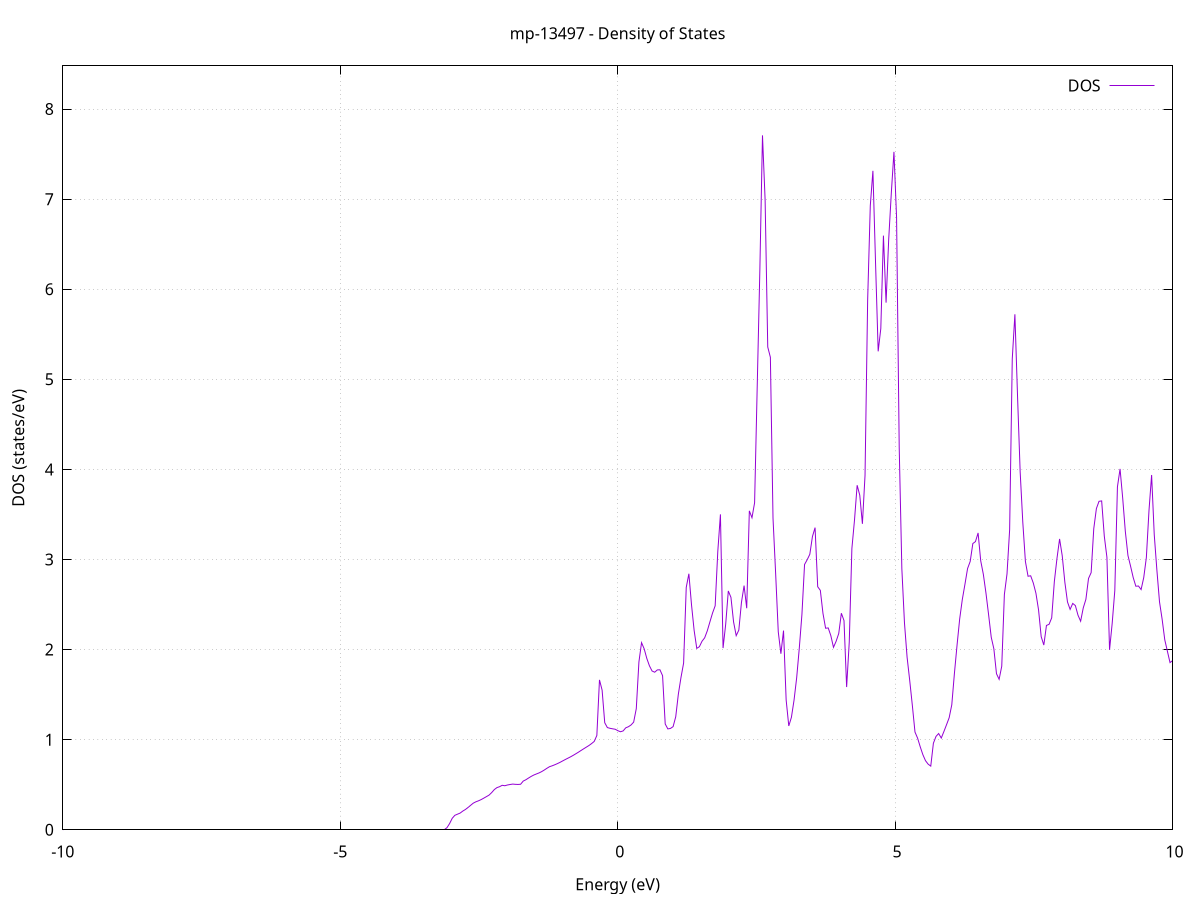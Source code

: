 set title 'mp-13497 - Density of States'
set xlabel 'Energy (eV)'
set ylabel 'DOS (states/eV)'
set grid
set xrange [-10:10]
set yrange [0:8.479]
set xzeroaxis lt -1
set terminal png size 800,600
set output 'mp-13497_dos_gnuplot.png'
plot '-' using 1:2 with lines title 'DOS'
-43.827800 0.000000
-43.780400 0.000000
-43.733000 0.000000
-43.685600 0.000000
-43.638300 0.000000
-43.590900 0.000000
-43.543500 0.000000
-43.496100 0.000000
-43.448700 0.000000
-43.401300 0.000000
-43.353900 0.000000
-43.306600 0.000000
-43.259200 0.000000
-43.211800 0.000000
-43.164400 0.000000
-43.117000 0.000000
-43.069600 0.000000
-43.022200 0.000000
-42.974900 0.000000
-42.927500 0.000000
-42.880100 0.000000
-42.832700 0.000000
-42.785300 0.000000
-42.737900 0.000000
-42.690500 0.000000
-42.643200 0.000000
-42.595800 0.000000
-42.548400 0.000000
-42.501000 0.000000
-42.453600 0.000000
-42.406200 0.000000
-42.358800 0.000000
-42.311500 0.000000
-42.264100 0.000000
-42.216700 0.000000
-42.169300 0.000000
-42.121900 0.000000
-42.074500 0.000000
-42.027100 0.000000
-41.979800 0.000000
-41.932400 0.000000
-41.885000 0.000000
-41.837600 0.000000
-41.790200 0.000000
-41.742800 0.000000
-41.695400 0.000000
-41.648100 0.000000
-41.600700 0.000000
-41.553300 0.000000
-41.505900 0.000000
-41.458500 0.000000
-41.411100 0.000000
-41.363700 0.000000
-41.316300 0.000000
-41.269000 0.000000
-41.221600 0.000000
-41.174200 0.000000
-41.126800 0.000000
-41.079400 0.000000
-41.032000 0.000000
-40.984600 0.000000
-40.937300 0.000000
-40.889900 0.000000
-40.842500 0.000000
-40.795100 0.000000
-40.747700 0.000000
-40.700300 0.000000
-40.652900 0.000000
-40.605600 0.000000
-40.558200 0.000000
-40.510800 0.000000
-40.463400 0.000000
-40.416000 0.000000
-40.368600 0.000000
-40.321200 0.000000
-40.273900 0.000000
-40.226500 0.000000
-40.179100 0.000000
-40.131700 0.000000
-40.084300 0.000000
-40.036900 0.000000
-39.989500 0.000000
-39.942200 0.000000
-39.894800 0.000000
-39.847400 0.000000
-39.800000 0.000000
-39.752600 0.000000
-39.705200 0.000000
-39.657800 0.000000
-39.610500 0.000000
-39.563100 0.000000
-39.515700 1340.765400
-39.468300 0.000000
-39.420900 0.000000
-39.373500 0.000000
-39.326100 0.000000
-39.278700 0.000000
-39.231400 0.000000
-39.184000 0.000000
-39.136600 0.000000
-39.089200 0.000000
-39.041800 0.000000
-38.994400 0.000000
-38.947000 0.000000
-38.899700 0.000000
-38.852300 0.000000
-38.804900 0.000000
-38.757500 0.000000
-38.710100 0.000000
-38.662700 0.000000
-38.615300 0.000000
-38.568000 0.000000
-38.520600 0.000000
-38.473200 0.000000
-38.425800 0.000000
-38.378400 0.000000
-38.331000 0.000000
-38.283600 0.000000
-38.236300 0.000000
-38.188900 0.000000
-38.141500 0.000000
-38.094100 0.000000
-38.046700 0.000000
-37.999300 0.000000
-37.951900 0.000000
-37.904600 0.000000
-37.857200 0.000000
-37.809800 0.000000
-37.762400 0.000000
-37.715000 0.000000
-37.667600 0.000000
-37.620200 0.000000
-37.572900 0.000000
-37.525500 0.000000
-37.478100 0.000000
-37.430700 0.000000
-37.383300 0.000000
-37.335900 0.000000
-37.288500 0.000000
-37.241100 0.000000
-37.193800 0.000000
-37.146400 0.000000
-37.099000 0.000000
-37.051600 0.000000
-37.004200 0.000000
-36.956800 0.000000
-36.909400 0.000000
-36.862100 0.000000
-36.814700 0.000000
-36.767300 0.000000
-36.719900 0.000000
-36.672500 0.000000
-36.625100 0.000000
-36.577700 0.000000
-36.530400 0.000000
-36.483000 0.000000
-36.435600 0.000000
-36.388200 0.000000
-36.340800 0.000000
-36.293400 0.000000
-36.246000 0.000000
-36.198700 0.000000
-36.151300 0.000000
-36.103900 0.000000
-36.056500 0.000000
-36.009100 0.000000
-35.961700 0.000000
-35.914300 0.000000
-35.867000 0.000000
-35.819600 0.000000
-35.772200 0.000000
-35.724800 0.000000
-35.677400 0.000000
-35.630000 0.000000
-35.582600 0.000000
-35.535300 0.000000
-35.487900 0.000000
-35.440500 0.000000
-35.393100 0.000000
-35.345700 0.000000
-35.298300 0.000000
-35.250900 0.000000
-35.203500 0.000000
-35.156200 0.000000
-35.108800 0.000000
-35.061400 0.000000
-35.014000 0.000000
-34.966600 0.000000
-34.919200 0.000000
-34.871800 0.000000
-34.824500 0.000000
-34.777100 0.000000
-34.729700 0.000000
-34.682300 0.000000
-34.634900 0.000000
-34.587500 0.000000
-34.540100 0.000000
-34.492800 0.000000
-34.445400 0.000000
-34.398000 0.000000
-34.350600 0.000000
-34.303200 0.000000
-34.255800 0.000000
-34.208400 0.000000
-34.161100 0.000000
-34.113700 0.000000
-34.066300 0.000000
-34.018900 0.000000
-33.971500 0.000000
-33.924100 0.000000
-33.876700 0.000000
-33.829400 0.000000
-33.782000 0.000000
-33.734600 0.000000
-33.687200 0.000000
-33.639800 0.000000
-33.592400 0.000000
-33.545000 0.000000
-33.497700 0.000000
-33.450300 0.000000
-33.402900 0.000000
-33.355500 0.000000
-33.308100 0.000000
-33.260700 0.000000
-33.213300 0.000000
-33.166000 0.000000
-33.118600 0.000000
-33.071200 0.000000
-33.023800 0.000000
-32.976400 0.000000
-32.929000 0.000000
-32.881600 0.000000
-32.834200 0.000000
-32.786900 0.000000
-32.739500 0.000000
-32.692100 0.000000
-32.644700 0.000000
-32.597300 0.000000
-32.549900 0.000000
-32.502500 0.000000
-32.455200 0.000000
-32.407800 0.000000
-32.360400 0.000000
-32.313000 0.000000
-32.265600 0.000000
-32.218200 0.000000
-32.170800 0.000000
-32.123500 0.000000
-32.076100 0.000000
-32.028700 0.000000
-31.981300 0.000000
-31.933900 0.000000
-31.886500 0.000000
-31.839100 0.000000
-31.791800 0.000000
-31.744400 0.000000
-31.697000 0.000000
-31.649600 0.000000
-31.602200 0.000000
-31.554800 0.000000
-31.507400 0.000000
-31.460100 0.000000
-31.412700 0.000000
-31.365300 0.000000
-31.317900 0.000000
-31.270500 0.000000
-31.223100 0.000000
-31.175700 0.000000
-31.128400 0.000000
-31.081000 0.000000
-31.033600 0.000000
-30.986200 0.000000
-30.938800 0.000000
-30.891400 0.000000
-30.844000 0.000000
-30.796600 0.000000
-30.749300 0.000000
-30.701900 0.000000
-30.654500 0.000000
-30.607100 0.000000
-30.559700 0.000000
-30.512300 0.000000
-30.464900 0.000000
-30.417600 0.000000
-30.370200 0.000000
-30.322800 0.000000
-30.275400 0.000000
-30.228000 0.000000
-30.180600 0.000000
-30.133200 0.000000
-30.085900 0.000000
-30.038500 0.000000
-29.991100 0.000000
-29.943700 0.000000
-29.896300 0.000000
-29.848900 0.000000
-29.801500 0.000000
-29.754200 0.000000
-29.706800 0.000000
-29.659400 0.000000
-29.612000 0.000000
-29.564600 0.000000
-29.517200 0.000000
-29.469800 0.000000
-29.422500 0.000000
-29.375100 0.000000
-29.327700 0.000000
-29.280300 0.000000
-29.232900 0.000000
-29.185500 0.000000
-29.138100 0.000000
-29.090800 0.000000
-29.043400 0.000000
-28.996000 0.000000
-28.948600 0.000000
-28.901200 0.000000
-28.853800 0.000000
-28.806400 0.000000
-28.759000 0.000000
-28.711700 0.000000
-28.664300 0.000000
-28.616900 0.000000
-28.569500 0.000000
-28.522100 0.000000
-28.474700 0.000000
-28.427300 0.000000
-28.380000 0.000000
-28.332600 0.000000
-28.285200 0.000000
-28.237800 0.000000
-28.190400 0.000000
-28.143000 0.000000
-28.095600 0.000000
-28.048300 0.000000
-28.000900 0.000000
-27.953500 0.000000
-27.906100 0.000000
-27.858700 0.000000
-27.811300 0.000000
-27.763900 0.000000
-27.716600 0.000000
-27.669200 0.000000
-27.621800 0.000000
-27.574400 0.000000
-27.527000 0.000000
-27.479600 0.000000
-27.432200 0.000000
-27.384900 0.000000
-27.337500 0.000000
-27.290100 0.000000
-27.242700 0.000000
-27.195300 0.000000
-27.147900 0.000000
-27.100500 0.000000
-27.053200 0.000000
-27.005800 0.000000
-26.958400 0.000000
-26.911000 0.000000
-26.863600 0.000000
-26.816200 0.000000
-26.768800 0.000000
-26.721400 0.000000
-26.674100 0.000000
-26.626700 0.000000
-26.579300 0.000000
-26.531900 0.000000
-26.484500 0.000000
-26.437100 0.000000
-26.389700 0.000000
-26.342400 0.000000
-26.295000 0.000000
-26.247600 0.000000
-26.200200 0.000000
-26.152800 0.000000
-26.105400 0.000000
-26.058000 0.000000
-26.010700 0.000000
-25.963300 0.000000
-25.915900 0.000000
-25.868500 0.000000
-25.821100 0.000000
-25.773700 0.000000
-25.726300 0.000000
-25.679000 0.000000
-25.631600 0.000000
-25.584200 0.000000
-25.536800 0.000000
-25.489400 0.000000
-25.442000 0.000000
-25.394600 0.000000
-25.347300 0.000000
-25.299900 0.000000
-25.252500 0.000000
-25.205100 0.000000
-25.157700 0.000000
-25.110300 0.000000
-25.062900 0.000000
-25.015600 0.000000
-24.968200 0.000000
-24.920800 0.000000
-24.873400 0.000000
-24.826000 0.000000
-24.778600 0.000000
-24.731200 0.000000
-24.683800 0.000000
-24.636500 0.000000
-24.589100 0.000000
-24.541700 0.000000
-24.494300 0.000000
-24.446900 0.000000
-24.399500 0.000000
-24.352100 0.000000
-24.304800 0.000000
-24.257400 0.000000
-24.210000 0.000000
-24.162600 0.000000
-24.115200 0.000000
-24.067800 0.000000
-24.020400 0.000000
-23.973100 0.000000
-23.925700 0.000000
-23.878300 0.000000
-23.830900 0.000000
-23.783500 0.000000
-23.736100 0.000000
-23.688700 0.000000
-23.641400 0.000000
-23.594000 0.000000
-23.546600 0.000000
-23.499200 0.000000
-23.451800 0.000000
-23.404400 0.000000
-23.357000 0.000000
-23.309700 0.000000
-23.262300 0.000000
-23.214900 0.000000
-23.167500 0.000000
-23.120100 0.000000
-23.072700 0.000000
-23.025300 0.000000
-22.978000 0.000000
-22.930600 0.000000
-22.883200 0.000000
-22.835800 0.000000
-22.788400 0.000000
-22.741000 0.000000
-22.693600 0.000000
-22.646300 0.000000
-22.598900 0.000000
-22.551500 0.000000
-22.504100 0.000000
-22.456700 0.000000
-22.409300 0.000000
-22.361900 0.000000
-22.314500 0.000000
-22.267200 0.000000
-22.219800 0.000000
-22.172400 0.000000
-22.125000 7.942200
-22.077600 56.628800
-22.030200 7.431400
-21.982800 5.156400
-21.935500 18.780800
-21.888100 23.166200
-21.840700 55.161100
-21.793300 29.449800
-21.745900 30.239900
-21.698500 20.446400
-21.651100 0.000000
-21.603800 0.000000
-21.556400 0.000000
-21.509000 0.000000
-21.461600 0.000000
-21.414200 0.000000
-21.366800 0.000000
-21.319400 0.000000
-21.272100 0.000000
-21.224700 0.000000
-21.177300 0.000000
-21.129900 0.000000
-21.082500 0.000000
-21.035100 0.000000
-20.987700 0.000000
-20.940400 0.000000
-20.893000 0.000000
-20.845600 0.000000
-20.798200 0.000000
-20.750800 0.000000
-20.703400 0.000000
-20.656000 0.000000
-20.608700 0.000000
-20.561300 0.000000
-20.513900 0.000000
-20.466500 0.000000
-20.419100 0.000000
-20.371700 0.000000
-20.324300 0.000000
-20.276900 0.000000
-20.229600 0.000000
-20.182200 0.000000
-20.134800 0.000000
-20.087400 0.000000
-20.040000 0.000000
-19.992600 0.000000
-19.945200 0.000000
-19.897900 0.000000
-19.850500 0.000000
-19.803100 0.000000
-19.755700 0.000000
-19.708300 0.000000
-19.660900 0.000000
-19.613500 0.000000
-19.566200 0.000000
-19.518800 0.000000
-19.471400 0.000000
-19.424000 0.000000
-19.376600 0.000000
-19.329200 0.000000
-19.281800 0.000000
-19.234500 0.000000
-19.187100 0.000000
-19.139700 0.000000
-19.092300 0.000000
-19.044900 0.000000
-18.997500 0.000000
-18.950100 0.000000
-18.902800 0.000000
-18.855400 0.000000
-18.808000 0.000000
-18.760600 0.000000
-18.713200 0.000000
-18.665800 0.000000
-18.618400 0.000000
-18.571100 0.000000
-18.523700 0.000000
-18.476300 0.000000
-18.428900 0.000000
-18.381500 0.000000
-18.334100 0.000000
-18.286700 0.000000
-18.239300 0.000000
-18.192000 0.000000
-18.144600 0.000000
-18.097200 0.000000
-18.049800 0.000000
-18.002400 0.000000
-17.955000 0.000000
-17.907600 0.000000
-17.860300 0.000000
-17.812900 0.000000
-17.765500 0.000000
-17.718100 0.000000
-17.670700 0.000000
-17.623300 0.000000
-17.575900 0.000000
-17.528600 0.000000
-17.481200 0.000000
-17.433800 0.000000
-17.386400 0.000000
-17.339000 0.000000
-17.291600 0.000000
-17.244200 0.000000
-17.196900 0.000000
-17.149500 0.000000
-17.102100 0.000000
-17.054700 0.000000
-17.007300 0.000000
-16.959900 0.000000
-16.912500 0.000000
-16.865200 0.000000
-16.817800 0.000000
-16.770400 0.000000
-16.723000 0.000000
-16.675600 0.000000
-16.628200 0.000000
-16.580800 0.000000
-16.533500 0.000000
-16.486100 0.000000
-16.438700 0.000000
-16.391300 0.000000
-16.343900 0.000000
-16.296500 0.000000
-16.249100 0.000000
-16.201700 0.000000
-16.154400 0.000000
-16.107000 0.000000
-16.059600 0.000000
-16.012200 0.000000
-15.964800 0.000000
-15.917400 0.000000
-15.870000 0.000000
-15.822700 0.000000
-15.775300 0.000000
-15.727900 0.000000
-15.680500 0.000000
-15.633100 0.000000
-15.585700 0.000000
-15.538300 0.000000
-15.491000 0.000000
-15.443600 0.000000
-15.396200 0.000000
-15.348800 0.000000
-15.301400 0.000000
-15.254000 0.000000
-15.206600 0.000000
-15.159300 0.000000
-15.111900 0.000000
-15.064500 0.000000
-15.017100 0.000000
-14.969700 0.000000
-14.922300 0.000000
-14.874900 0.000000
-14.827600 0.000000
-14.780200 0.000000
-14.732800 0.000000
-14.685400 0.000000
-14.638000 0.000000
-14.590600 0.000000
-14.543200 0.000000
-14.495900 0.000000
-14.448500 0.000000
-14.401100 0.000000
-14.353700 0.000000
-14.306300 0.000000
-14.258900 0.000000
-14.211500 0.000000
-14.164100 0.000000
-14.116800 0.000000
-14.069400 0.000000
-14.022000 0.000000
-13.974600 0.000000
-13.927200 0.000000
-13.879800 0.000000
-13.832400 0.000000
-13.785100 0.000000
-13.737700 0.000000
-13.690300 0.000000
-13.642900 0.000000
-13.595500 0.000000
-13.548100 0.000000
-13.500700 0.000000
-13.453400 0.000000
-13.406000 0.000000
-13.358600 0.000000
-13.311200 0.000000
-13.263800 0.000000
-13.216400 0.000000
-13.169000 0.000000
-13.121700 0.000000
-13.074300 0.000000
-13.026900 0.000000
-12.979500 0.000000
-12.932100 0.000000
-12.884700 0.000000
-12.837300 0.000000
-12.790000 0.000000
-12.742600 0.000000
-12.695200 0.000000
-12.647800 0.000000
-12.600400 0.000000
-12.553000 0.000000
-12.505600 0.000000
-12.458300 0.000000
-12.410900 0.000000
-12.363500 0.000000
-12.316100 0.000000
-12.268700 0.000000
-12.221300 0.000000
-12.173900 0.000000
-12.126600 0.000000
-12.079200 0.000000
-12.031800 0.000000
-11.984400 0.000000
-11.937000 0.000000
-11.889600 0.000000
-11.842200 0.000000
-11.794800 0.000000
-11.747500 0.000000
-11.700100 0.000000
-11.652700 0.000000
-11.605300 0.000000
-11.557900 0.000000
-11.510500 0.000000
-11.463100 0.000000
-11.415800 0.000000
-11.368400 0.000000
-11.321000 0.000000
-11.273600 0.000000
-11.226200 0.000000
-11.178800 0.000000
-11.131400 0.000000
-11.084100 0.000000
-11.036700 0.000000
-10.989300 0.000000
-10.941900 0.000000
-10.894500 0.000000
-10.847100 0.000000
-10.799700 0.000000
-10.752400 0.000000
-10.705000 0.000000
-10.657600 0.000000
-10.610200 0.000000
-10.562800 0.000000
-10.515400 0.000000
-10.468000 0.000000
-10.420700 0.000000
-10.373300 0.000000
-10.325900 0.000000
-10.278500 0.000000
-10.231100 0.000000
-10.183700 0.000000
-10.136300 0.000000
-10.089000 0.000000
-10.041600 0.000000
-9.994200 0.000000
-9.946800 0.000000
-9.899400 0.000000
-9.852000 0.000000
-9.804600 0.000000
-9.757200 0.000000
-9.709900 0.000000
-9.662500 0.000000
-9.615100 0.000000
-9.567700 0.000000
-9.520300 0.000000
-9.472900 0.000000
-9.425500 0.000000
-9.378200 0.000000
-9.330800 0.000000
-9.283400 0.000000
-9.236000 0.000000
-9.188600 0.000000
-9.141200 0.000000
-9.093800 0.000000
-9.046500 0.000000
-8.999100 0.000000
-8.951700 0.000000
-8.904300 0.000000
-8.856900 0.000000
-8.809500 0.000000
-8.762100 0.000000
-8.714800 0.000000
-8.667400 0.000000
-8.620000 0.000000
-8.572600 0.000000
-8.525200 0.000000
-8.477800 0.000000
-8.430400 0.000000
-8.383100 0.000000
-8.335700 0.000000
-8.288300 0.000000
-8.240900 0.000000
-8.193500 0.000000
-8.146100 0.000000
-8.098700 0.000000
-8.051400 0.000000
-8.004000 0.000000
-7.956600 0.000000
-7.909200 0.000000
-7.861800 0.000000
-7.814400 0.000000
-7.767000 0.000000
-7.719600 0.000000
-7.672300 0.000000
-7.624900 0.000000
-7.577500 0.000000
-7.530100 0.000000
-7.482700 0.000000
-7.435300 0.000000
-7.387900 0.000000
-7.340600 0.000000
-7.293200 0.000000
-7.245800 0.000000
-7.198400 0.000000
-7.151000 0.000000
-7.103600 0.000000
-7.056200 0.000000
-7.008900 0.000000
-6.961500 0.000000
-6.914100 0.000000
-6.866700 0.000000
-6.819300 0.000000
-6.771900 0.000000
-6.724500 0.000000
-6.677200 0.000000
-6.629800 0.000000
-6.582400 0.000000
-6.535000 0.000000
-6.487600 0.000000
-6.440200 0.000000
-6.392800 0.000000
-6.345500 0.000000
-6.298100 0.000000
-6.250700 0.000000
-6.203300 0.000000
-6.155900 0.000000
-6.108500 0.000000
-6.061100 0.000000
-6.013800 0.000000
-5.966400 0.000000
-5.919000 0.000000
-5.871600 0.000000
-5.824200 0.000000
-5.776800 0.000000
-5.729400 0.000000
-5.682000 0.000000
-5.634700 0.000000
-5.587300 0.000000
-5.539900 0.000000
-5.492500 0.000000
-5.445100 0.000000
-5.397700 0.000000
-5.350300 0.000000
-5.303000 0.000000
-5.255600 0.000000
-5.208200 0.000000
-5.160800 0.000000
-5.113400 0.000000
-5.066000 0.000000
-5.018600 0.000000
-4.971300 0.000000
-4.923900 0.000000
-4.876500 0.000000
-4.829100 0.000000
-4.781700 0.000000
-4.734300 0.000000
-4.686900 0.000000
-4.639600 0.000000
-4.592200 0.000000
-4.544800 0.000000
-4.497400 0.000000
-4.450000 0.000000
-4.402600 0.000000
-4.355200 0.000000
-4.307900 0.000000
-4.260500 0.000000
-4.213100 0.000000
-4.165700 0.000000
-4.118300 0.000000
-4.070900 0.000000
-4.023500 0.000000
-3.976200 0.000000
-3.928800 0.000000
-3.881400 0.000000
-3.834000 0.000000
-3.786600 0.000000
-3.739200 0.000000
-3.691800 0.000000
-3.644500 0.000000
-3.597100 0.000000
-3.549700 0.000000
-3.502300 0.000000
-3.454900 0.000000
-3.407500 0.000000
-3.360100 0.000000
-3.312700 0.000000
-3.265400 0.000000
-3.218000 0.000000
-3.170600 0.000000
-3.123200 0.000000
-3.075800 0.023400
-3.028400 0.069100
-2.981000 0.127700
-2.933700 0.160600
-2.886300 0.173100
-2.838900 0.185300
-2.791500 0.207300
-2.744100 0.225000
-2.696700 0.247600
-2.649300 0.271800
-2.602000 0.295600
-2.554600 0.310500
-2.507200 0.321700
-2.459800 0.335100
-2.412400 0.351200
-2.365000 0.367900
-2.317600 0.384800
-2.270300 0.412700
-2.222900 0.446200
-2.175500 0.468000
-2.128100 0.478100
-2.080700 0.493700
-2.033300 0.488800
-1.985900 0.497100
-1.938600 0.502500
-1.891200 0.507200
-1.843800 0.504400
-1.796400 0.503200
-1.749000 0.505100
-1.701600 0.540600
-1.654200 0.555200
-1.606900 0.574000
-1.559500 0.592000
-1.512100 0.607400
-1.464700 0.619400
-1.417300 0.630900
-1.369900 0.645400
-1.322500 0.663100
-1.275100 0.682400
-1.227800 0.700200
-1.180400 0.710000
-1.133000 0.721700
-1.085600 0.734400
-1.038200 0.748500
-0.990800 0.764300
-0.943400 0.779900
-0.896100 0.794600
-0.848700 0.809600
-0.801300 0.826000
-0.753900 0.843500
-0.706500 0.861400
-0.659100 0.880400
-0.611700 0.899000
-0.564400 0.917200
-0.517000 0.935400
-0.469600 0.956900
-0.422200 0.980700
-0.374800 1.046900
-0.327400 1.663700
-0.280000 1.550100
-0.232700 1.188300
-0.185300 1.134400
-0.137900 1.126400
-0.090500 1.120600
-0.043100 1.115800
0.004300 1.099600
0.051700 1.088100
0.099000 1.097300
0.146400 1.131700
0.193800 1.143700
0.241200 1.163100
0.288600 1.194800
0.336000 1.344200
0.383400 1.862800
0.430700 2.076900
0.478100 2.008600
0.525500 1.902000
0.572900 1.820000
0.620300 1.762300
0.667700 1.748900
0.715100 1.774500
0.762500 1.775900
0.809800 1.710200
0.857200 1.174400
0.904600 1.119700
0.952000 1.124900
0.999400 1.144700
1.046800 1.254200
1.094200 1.506000
1.141500 1.690500
1.188900 1.850400
1.236300 2.690200
1.283700 2.841700
1.331100 2.498300
1.378500 2.213100
1.425900 2.013500
1.473200 2.032100
1.520600 2.092600
1.568000 2.130200
1.615400 2.207800
1.662800 2.307400
1.710200 2.405400
1.757600 2.486000
1.804900 3.088600
1.852300 3.500800
1.899700 2.016800
1.947100 2.280500
1.994500 2.650900
2.041900 2.579700
2.089300 2.307100
2.136600 2.154600
2.184000 2.216200
2.231400 2.523000
2.278800 2.710000
2.326200 2.459000
2.373600 3.540100
2.421000 3.463700
2.468300 3.629400
2.515700 4.925600
2.563100 6.214000
2.610500 7.708100
2.657900 6.990400
2.705300 5.358700
2.752700 5.244600
2.800100 3.460200
2.847400 2.847200
2.894800 2.197500
2.942200 1.954200
2.989600 2.210800
3.037000 1.441000
3.084400 1.152400
3.131800 1.248200
3.179100 1.438300
3.226500 1.686900
3.273900 2.016900
3.321300 2.390900
3.368700 2.944800
3.416100 2.997400
3.463500 3.058000
3.510800 3.255000
3.558200 3.353800
3.605600 2.697600
3.653000 2.657600
3.700400 2.402400
3.747800 2.237100
3.795200 2.240300
3.842500 2.154300
3.889900 2.025200
3.937300 2.091800
3.984700 2.178300
4.032100 2.403700
4.079500 2.322100
4.126900 1.584400
4.174200 2.082600
4.221600 3.121200
4.269000 3.439300
4.316400 3.824200
4.363800 3.713700
4.411200 3.396100
4.458600 3.934100
4.505900 5.881200
4.553300 6.926200
4.600700 7.313900
4.648100 6.291100
4.695500 5.310500
4.742900 5.563600
4.790300 6.594800
4.837700 5.851100
4.885000 6.551900
4.932400 7.068700
4.979800 7.524600
5.027200 6.794000
5.074600 4.243800
5.122000 2.898300
5.169400 2.296300
5.216700 1.915300
5.264100 1.656600
5.311500 1.379100
5.358900 1.084800
5.406300 1.016400
5.453700 0.920600
5.501100 0.833600
5.548400 0.767000
5.595800 0.728600
5.643200 0.706700
5.690600 0.960400
5.738000 1.036600
5.785400 1.068300
5.832800 1.018100
5.880100 1.090400
5.927500 1.166100
5.974900 1.243700
6.022300 1.387500
6.069700 1.736700
6.117100 2.049700
6.164500 2.340600
6.211800 2.555800
6.259200 2.724300
6.306600 2.899500
6.354000 2.978500
6.401400 3.176800
6.448800 3.198800
6.496200 3.294800
6.543500 2.985500
6.590900 2.835500
6.638300 2.626600
6.685700 2.386800
6.733100 2.137400
6.780500 2.008400
6.827900 1.732100
6.875200 1.670000
6.922600 1.815600
6.970000 2.611800
7.017400 2.840100
7.064800 3.330800
7.112200 5.227800
7.159600 5.721400
7.207000 4.817700
7.254300 3.975600
7.301700 3.415200
7.349100 2.977500
7.396500 2.814200
7.443900 2.819100
7.491300 2.738500
7.538700 2.625600
7.586000 2.440200
7.633400 2.144000
7.680800 2.050100
7.728200 2.268000
7.775600 2.280500
7.823000 2.352800
7.870400 2.754500
7.917700 3.011200
7.965100 3.228100
8.012500 3.042200
8.059900 2.747600
8.107300 2.529000
8.154700 2.446100
8.202100 2.512400
8.249400 2.488500
8.296800 2.381800
8.344200 2.314900
8.391600 2.462600
8.439000 2.557800
8.486400 2.789700
8.533800 2.854300
8.581100 3.342200
8.628500 3.565600
8.675900 3.645900
8.723300 3.650200
8.770700 3.259900
8.818100 3.024700
8.865500 1.997700
8.912800 2.290100
8.960200 2.654400
9.007600 3.806300
9.055000 4.005500
9.102400 3.681400
9.149800 3.312300
9.197200 3.044300
9.244600 2.925400
9.291900 2.799600
9.339300 2.703500
9.386700 2.705500
9.434100 2.666400
9.481500 2.798500
9.528900 3.021600
9.576300 3.542800
9.623600 3.937900
9.671000 3.276900
9.718400 2.883800
9.765800 2.530600
9.813200 2.336900
9.860600 2.109100
9.908000 1.981800
9.955300 1.855500
10.002700 1.878400
10.050100 2.209100
10.097500 2.375300
10.144900 2.448700
10.192300 2.590900
10.239700 2.831100
10.287000 2.941500
10.334400 3.075200
10.381800 3.110100
10.429200 3.348200
10.476600 2.912900
10.524000 2.582700
10.571400 2.448700
10.618700 2.318600
10.666100 2.378500
10.713500 2.484000
10.760900 2.643400
10.808300 2.671100
10.855700 2.612900
10.903100 2.555400
10.950400 2.438700
10.997800 2.171500
11.045200 2.118300
11.092600 2.129600
11.140000 2.180400
11.187400 2.219100
11.234800 2.191800
11.282200 2.184200
11.329500 2.267400
11.376900 2.357900
11.424300 2.411700
11.471700 2.485000
11.519100 2.417700
11.566500 2.241000
11.613900 2.461900
11.661200 2.805800
11.708600 4.010900
11.756000 2.972700
11.803400 3.014400
11.850800 3.100800
11.898200 3.089400
11.945600 2.919300
11.992900 2.710400
12.040300 2.309900
12.087700 2.178600
12.135100 2.007800
12.182500 1.862700
12.229900 1.763300
12.277300 1.698100
12.324600 1.849900
12.372000 2.040700
12.419400 2.205800
12.466800 2.225000
12.514200 2.268300
12.561600 2.262800
12.609000 2.270000
12.656300 2.258800
12.703700 2.245800
12.751100 2.201400
12.798500 2.083100
12.845900 1.733600
12.893300 1.533400
12.940700 1.523600
12.988000 1.582000
13.035400 1.819600
13.082800 1.831700
13.130200 1.971800
13.177600 2.235300
13.225000 2.533800
13.272400 2.738700
13.319800 2.941400
13.367100 2.769500
13.414500 2.802800
13.461900 3.055400
13.509300 3.366800
13.556700 3.219300
13.604100 3.183300
13.651500 3.123600
13.698800 3.001100
13.746200 2.577600
13.793600 2.366700
13.841000 2.310000
13.888400 2.277400
13.935800 2.240200
13.983200 2.196400
14.030500 2.298300
14.077900 2.544100
14.125300 2.777800
14.172700 3.023300
14.220100 3.596000
14.267500 3.909500
14.314900 3.905000
14.362200 3.561700
14.409600 3.544900
14.457000 3.488900
14.504400 3.401000
14.551800 3.413800
14.599200 3.348700
14.646600 3.158100
14.693900 3.024600
14.741300 2.966900
14.788700 3.010300
14.836100 3.005200
14.883500 2.956800
14.930900 2.895100
14.978300 2.770400
15.025600 2.329000
15.073000 2.068000
15.120400 2.044900
15.167800 2.025800
15.215200 2.035100
15.262600 2.055600
15.310000 2.089700
15.357400 2.284700
15.404700 2.210800
15.452100 2.210400
15.499500 2.629800
15.546900 2.424600
15.594300 2.465100
15.641700 2.482700
15.689100 2.734000
15.736400 3.131500
15.783800 2.583000
15.831200 2.292500
15.878600 2.093300
15.926000 2.046200
15.973400 2.314300
16.020800 2.614700
16.068100 2.840100
16.115500 2.819500
16.162900 2.708900
16.210300 2.920500
16.257700 3.121300
16.305100 3.312400
16.352500 3.489300
16.399800 3.616400
16.447200 3.571500
16.494600 3.234600
16.542000 2.860900
16.589400 2.930500
16.636800 3.034000
16.684200 3.213700
16.731500 3.390700
16.778900 3.717400
16.826300 3.719900
16.873700 3.296300
16.921100 2.806400
16.968500 2.139600
17.015900 2.203800
17.063200 2.010300
17.110600 2.008100
17.158000 2.222200
17.205400 2.342300
17.252800 2.514500
17.300200 2.533600
17.347600 2.609100
17.394900 2.708200
17.442300 2.966100
17.489700 2.903200
17.537100 2.911200
17.584500 2.674100
17.631900 2.394900
17.679300 2.264000
17.726700 2.352900
17.774000 2.560500
17.821400 2.894200
17.868800 3.098500
17.916200 3.207900
17.963600 3.544600
18.011000 3.968000
18.058400 4.454700
18.105700 3.843600
18.153100 3.264800
18.200500 3.205300
18.247900 3.101500
18.295300 2.940900
18.342700 2.743100
18.390100 2.614000
18.437400 2.434500
18.484800 2.321600
18.532200 2.195800
18.579600 1.995600
18.627000 1.832600
18.674400 1.792200
18.721800 1.944800
18.769100 2.129000
18.816500 2.263300
18.863900 2.399100
18.911300 2.434200
18.958700 2.321700
19.006100 2.270300
19.053500 2.287300
19.100800 2.137300
19.148200 2.004300
19.195600 1.945300
19.243000 1.827400
19.290400 1.847500
19.337800 1.925100
19.385200 2.004500
19.432500 2.090300
19.479900 2.194000
19.527300 2.225900
19.574700 2.298900
19.622100 2.330900
19.669500 2.411800
19.716900 2.606200
19.764300 2.805200
19.811600 2.875400
19.859000 2.934600
19.906400 2.991100
19.953800 3.086200
20.001200 3.085400
20.048600 3.093900
20.096000 3.178700
20.143300 3.547400
20.190700 3.290100
20.238100 3.164500
20.285500 3.123900
20.332900 3.200100
20.380300 3.236100
20.427700 3.191500
20.475000 3.252800
20.522400 3.307500
20.569800 3.384000
20.617200 3.452800
20.664600 3.515300
20.712000 3.631600
20.759400 3.398500
20.806700 3.183000
20.854100 3.518700
20.901500 3.687600
20.948900 3.506400
20.996300 3.246300
21.043700 2.761100
21.091100 2.613300
21.138400 2.561100
21.185800 2.568000
21.233200 2.681600
21.280600 2.731000
21.328000 2.549800
21.375400 2.488600
21.422800 2.539500
21.470100 2.703600
21.517500 2.744200
21.564900 2.933800
21.612300 2.909200
21.659700 3.135600
21.707100 2.998100
21.754500 2.872500
21.801900 2.933900
21.849200 3.019400
21.896600 2.883900
21.944000 2.923600
21.991400 2.999800
22.038800 3.063700
22.086200 3.124600
22.133600 3.115300
22.180900 3.203800
22.228300 3.177000
22.275700 2.981400
22.323100 2.962000
22.370500 3.117300
22.417900 2.901000
22.465300 2.811200
22.512600 2.730600
22.560000 2.900700
22.607400 2.990700
22.654800 2.957700
22.702200 3.048600
22.749600 3.109800
22.797000 2.817600
22.844300 2.687100
22.891700 2.437700
22.939100 2.317900
22.986500 2.303500
23.033900 2.325300
23.081300 2.380300
23.128700 2.374700
23.176000 2.433700
23.223400 2.543600
23.270800 2.680100
23.318200 2.914600
23.365600 3.370900
23.413000 3.438500
23.460400 3.629200
23.507700 4.170500
23.555100 4.455200
23.602500 4.327300
23.649900 4.054100
23.697300 3.534700
23.744700 2.926300
23.792100 2.419000
23.839500 1.970700
23.886800 1.841500
23.934200 1.997000
23.981600 2.229500
24.029000 2.472000
24.076400 2.633000
24.123800 2.686000
24.171200 2.786300
24.218500 2.914400
24.265900 3.375500
24.313300 4.067200
24.360700 3.951700
24.408100 3.698900
24.455500 3.522100
24.502900 3.734200
24.550200 4.167200
24.597600 3.951200
24.645000 3.695900
24.692400 4.202800
24.739800 3.648300
24.787200 3.250700
24.834600 2.914000
24.881900 2.581900
24.929300 2.409200
24.976700 2.277000
25.024100 2.333300
25.071500 2.437900
25.118900 2.776200
25.166300 3.107800
25.213600 4.100600
25.261000 5.162900
25.308400 4.579500
25.355800 4.389800
25.403200 4.073700
25.450600 3.198200
25.498000 3.008300
25.545300 2.594400
25.592700 2.216200
25.640100 2.348600
25.687500 2.369900
25.734900 2.439700
25.782300 2.173900
25.829700 2.188900
25.877000 2.294400
25.924400 2.608400
25.971800 2.977000
26.019200 3.534400
26.066600 3.919000
26.114000 3.885600
26.161400 3.896600
26.208800 3.737400
26.256100 3.292900
26.303500 3.390700
26.350900 3.681000
26.398300 3.850800
26.445700 4.004400
26.493100 4.032400
26.540500 4.507500
26.587800 4.468000
26.635200 4.294700
26.682600 4.005300
26.730000 4.219700
26.777400 4.651700
26.824800 4.682600
26.872200 4.281400
26.919500 4.025900
26.966900 3.918100
27.014300 3.592800
27.061700 3.344100
27.109100 3.193900
27.156500 3.204300
27.203900 3.146400
27.251200 3.254900
27.298600 3.607400
27.346000 3.894700
27.393400 3.826900
27.440800 3.719400
27.488200 3.761400
27.535600 3.257300
27.582900 3.004500
27.630300 2.729400
27.677700 2.466100
27.725100 2.426000
27.772500 2.689800
27.819900 3.085700
27.867300 3.420200
27.914600 3.682700
27.962000 3.873700
28.009400 3.783600
28.056800 3.638700
28.104200 3.417300
28.151600 3.213200
28.199000 2.975400
28.246400 2.682900
28.293700 2.560500
28.341100 2.595500
28.388500 2.826000
28.435900 3.244200
28.483300 3.138100
28.530700 2.999900
28.578100 3.138400
28.625400 3.392500
28.672800 3.518700
28.720200 3.488700
28.767600 3.795600
28.815000 3.640500
28.862400 3.424000
28.909800 3.362800
28.957100 3.288800
29.004500 3.046500
29.051900 2.748600
29.099300 2.560800
29.146700 2.400700
29.194100 2.456000
29.241500 2.722100
29.288800 3.295900
29.336200 3.369500
29.383600 3.484900
29.431000 3.682000
29.478400 3.847500
29.525800 3.711100
29.573200 3.360400
29.620500 3.149400
29.667900 3.109900
29.715300 3.344800
29.762700 3.508300
29.810100 3.590700
29.857500 3.582600
29.904900 3.647900
29.952200 3.932800
29.999600 3.904900
30.047000 3.513500
30.094400 3.284100
30.141800 3.257600
30.189200 3.407900
30.236600 3.777200
30.284000 4.328400
30.331300 4.614600
30.378700 4.936000
30.426100 5.060200
30.473500 4.691100
30.520900 4.125500
30.568300 3.792100
30.615700 3.572700
30.663000 3.467100
30.710400 3.486700
30.757800 3.433900
30.805200 3.490600
30.852600 3.676700
30.900000 4.264300
30.947400 4.611400
30.994700 5.016100
31.042100 4.769100
31.089500 4.270200
31.136900 4.024800
31.184300 3.919000
31.231700 4.004300
31.279100 4.066900
31.326400 4.271900
31.373800 4.225100
31.421200 4.096700
31.468600 3.963600
31.516000 3.764900
31.563400 3.635900
31.610800 3.489100
31.658100 3.438100
31.705500 3.417900
31.752900 3.435000
31.800300 3.658400
31.847700 3.615800
31.895100 3.634000
31.942500 3.316700
31.989800 2.987500
32.037200 2.775800
32.084600 2.783100
32.132000 2.894300
32.179400 3.106100
32.226800 3.295000
32.274200 3.570400
32.321600 3.775900
32.368900 3.658200
32.416300 3.553900
32.463700 3.437600
32.511100 3.538200
32.558500 3.522900
32.605900 3.594600
32.653300 3.777000
32.700600 3.832400
32.748000 3.746200
32.795400 3.237000
32.842800 2.832200
32.890200 2.705400
32.937600 2.767400
32.985000 2.930600
33.032300 2.884700
33.079700 2.911600
33.127100 2.934300
33.174500 3.005000
33.221900 3.192900
33.269300 3.304900
33.316700 3.438200
33.364000 3.711400
33.411400 3.970800
33.458800 4.051500
33.506200 4.011200
33.553600 3.897200
33.601000 3.853800
33.648400 3.787200
33.695700 3.784600
33.743100 3.830700
33.790500 3.660800
33.837900 3.555200
33.885300 3.397300
33.932700 3.460600
33.980100 3.599900
34.027400 3.790100
34.074800 4.050000
34.122200 4.149300
34.169600 4.300600
34.217000 4.021000
34.264400 4.177700
34.311800 4.773700
34.359200 4.851300
34.406500 4.750700
34.453900 4.711600
34.501300 4.778800
34.548700 4.775000
34.596100 4.866800
34.643500 5.215400
34.690900 5.495700
34.738200 5.593500
34.785600 5.437700
34.833000 5.473400
34.880400 6.121600
34.927800 7.693000
34.975200 9.335500
35.022600 10.705000
35.069900 9.963400
35.117300 9.555600
35.164700 9.369000
35.212100 8.522200
35.259500 7.119600
35.306900 6.273900
35.354300 5.931100
35.401600 5.655100
35.449000 4.846000
35.496400 4.488100
35.543800 4.501600
35.591200 4.900000
35.638600 4.621600
35.686000 4.357600
35.733300 4.283000
35.780700 4.325100
35.828100 4.252300
35.875500 4.153400
35.922900 4.334700
35.970300 4.359700
36.017700 4.409900
36.065000 4.382300
36.112400 4.147500
36.159800 3.950900
36.207200 3.761500
36.254600 3.735200
36.302000 3.965900
36.349400 4.588100
36.396700 4.780300
36.444100 4.603800
36.491500 4.209000
36.538900 4.102200
36.586300 4.160500
36.633700 3.845500
36.681100 3.775900
36.728500 3.711400
36.775800 3.651400
36.823200 3.790600
36.870600 3.855200
36.918000 3.823300
36.965400 3.909600
37.012800 4.096400
37.060200 4.240500
37.107500 3.963900
37.154900 3.726000
37.202300 3.503100
37.249700 3.538300
37.297100 3.758100
37.344500 4.062900
37.391900 4.246500
37.439200 4.031600
37.486600 3.675100
37.534000 3.586100
37.581400 3.855800
37.628800 3.481700
37.676200 3.613200
37.723600 4.045400
37.770900 4.550600
37.818300 4.855800
37.865700 4.809100
37.913100 4.447700
37.960500 3.876900
38.007900 3.481900
38.055300 3.570900
38.102600 3.982100
38.150000 3.637200
38.197400 3.644400
38.244800 3.649800
38.292200 3.877300
38.339600 4.232000
38.387000 4.185900
38.434300 4.100800
38.481700 3.984300
38.529100 3.974800
38.576500 3.854300
38.623900 3.824600
38.671300 3.966200
38.718700 3.632300
38.766100 3.418100
38.813400 3.168200
38.860800 3.193000
38.908200 3.435200
38.955600 3.698600
39.003000 3.836800
39.050400 3.695700
39.097800 3.970000
39.145100 3.689000
39.192500 3.647600
39.239900 3.672200
39.287300 3.735800
39.334700 3.884100
39.382100 3.931500
39.429500 3.933000
39.476800 3.798300
39.524200 3.580500
39.571600 3.619600
39.619000 3.624200
39.666400 3.702000
39.713800 4.131700
39.761200 4.000100
39.808500 3.984900
39.855900 3.884900
39.903300 3.834900
39.950700 3.859000
39.998100 3.890500
40.045500 3.879900
40.092900 3.950100
40.140200 4.358300
40.187600 4.450300
40.235000 4.372000
40.282400 4.229300
40.329800 3.934700
40.377200 3.772900
40.424600 3.766700
40.471900 3.768800
40.519300 3.775800
40.566700 4.064100
40.614100 4.276500
40.661500 4.210000
40.708900 4.074900
40.756300 3.964100
40.803700 3.824900
40.851000 3.890900
40.898400 3.647700
40.945800 3.536800
40.993200 3.497600
41.040600 3.529300
41.088000 3.647200
41.135400 3.693600
41.182700 3.704900
41.230100 3.652800
41.277500 3.611500
41.324900 3.585900
41.372300 3.599500
41.419700 3.641300
41.467100 3.602700
41.514400 3.572600
41.561800 3.581700
41.609200 3.531900
41.656600 3.631900
41.704000 3.583800
41.751400 3.541600
41.798800 3.545300
41.846100 3.602600
41.893500 3.840000
41.940900 3.647600
41.988300 3.496500
42.035700 3.334000
42.083100 3.179000
42.130500 3.091500
42.177800 3.094700
42.225200 3.157300
42.272600 3.260800
42.320000 3.307100
42.367400 3.384800
42.414800 3.473600
42.462200 3.545200
42.509500 3.636600
42.556900 3.655600
42.604300 3.648900
42.651700 3.632600
42.699100 3.435000
42.746500 3.187900
42.793900 2.965400
42.841300 2.819200
42.888600 2.712600
42.936000 2.607400
42.983400 2.579400
43.030800 2.648400
43.078200 2.717800
43.125600 2.714700
43.173000 2.608400
43.220300 2.430000
43.267700 2.311000
43.315100 2.113500
43.362500 1.975200
43.409900 1.764900
43.457300 1.639300
43.504700 1.536000
43.552000 1.424500
43.599400 1.312200
43.646800 1.240500
43.694200 1.165600
43.741600 1.100000
43.789000 1.031400
43.836400 1.010900
43.883700 0.938000
43.931100 0.923400
43.978500 0.899000
44.025900 0.840600
44.073300 0.784500
44.120700 0.738700
44.168100 0.704900
44.215400 0.660000
44.262800 0.628800
44.310200 0.591900
44.357600 0.574200
44.405000 0.560000
44.452400 0.545000
44.499800 0.546500
44.547100 0.484400
44.594500 0.395500
44.641900 0.404300
44.689300 0.333800
44.736700 0.298100
44.784100 0.278000
44.831500 0.232800
44.878900 0.200800
44.926200 0.177200
44.973600 0.161400
45.021000 0.148600
45.068400 0.138500
45.115800 0.131000
45.163200 0.117100
45.210600 0.102000
45.257900 0.100400
45.305300 0.090700
45.352700 0.090500
45.400100 0.059100
45.447500 0.032000
45.494900 0.023400
45.542300 0.017600
45.589600 0.014100
45.637000 0.011600
45.684400 0.010200
45.731800 0.009400
45.779200 0.008600
45.826600 0.007800
45.874000 0.007100
45.921300 0.006400
45.968700 0.005700
46.016100 0.005100
46.063500 0.004500
46.110900 0.003900
46.158300 0.003400
46.205700 0.002900
46.253000 0.002400
46.300400 0.002000
46.347800 0.001600
46.395200 0.001300
46.442600 0.000900
46.490000 0.000700
46.537400 0.000400
46.584700 0.000200
46.632100 0.000000
46.679500 0.000000
46.726900 0.000000
46.774300 0.000000
46.821700 0.000000
46.869100 0.000000
46.916400 0.000000
46.963800 0.000000
47.011200 0.000000
47.058600 0.000000
47.106000 0.000000
47.153400 0.000000
47.200800 0.000000
47.248200 0.000000
47.295500 0.000000
47.342900 0.000000
47.390300 0.000000
47.437700 0.000000
47.485100 0.000000
47.532500 0.000000
47.579900 0.000000
47.627200 0.000000
47.674600 0.000000
47.722000 0.000000
47.769400 0.000000
47.816800 0.000000
47.864200 0.000000
47.911600 0.000000
47.958900 0.000000
48.006300 0.000000
48.053700 0.000000
48.101100 0.000000
48.148500 0.000000
48.195900 0.000000
48.243300 0.000000
48.290600 0.000000
48.338000 0.000000
48.385400 0.000000
48.432800 0.000000
48.480200 0.000000
48.527600 0.000000
48.575000 0.000000
48.622300 0.000000
48.669700 0.000000
48.717100 0.000000
48.764500 0.000000
48.811900 0.000000
48.859300 0.000000
48.906700 0.000000
48.954000 0.000000
49.001400 0.000000
49.048800 0.000000
49.096200 0.000000
49.143600 0.000000
49.191000 0.000000
49.238400 0.000000
49.285800 0.000000
49.333100 0.000000
49.380500 0.000000
49.427900 0.000000
49.475300 0.000000
49.522700 0.000000
49.570100 0.000000
49.617500 0.000000
49.664800 0.000000
49.712200 0.000000
49.759600 0.000000
49.807000 0.000000
49.854400 0.000000
49.901800 0.000000
49.949200 0.000000
49.996500 0.000000
50.043900 0.000000
50.091300 0.000000
50.138700 0.000000
50.186100 0.000000
50.233500 0.000000
50.280900 0.000000
50.328200 0.000000
50.375600 0.000000
50.423000 0.000000
50.470400 0.000000
50.517800 0.000000
50.565200 0.000000
50.612600 0.000000
50.659900 0.000000
50.707300 0.000000
50.754700 0.000000
50.802100 0.000000
50.849500 0.000000
50.896900 0.000000
50.944300 0.000000
e
